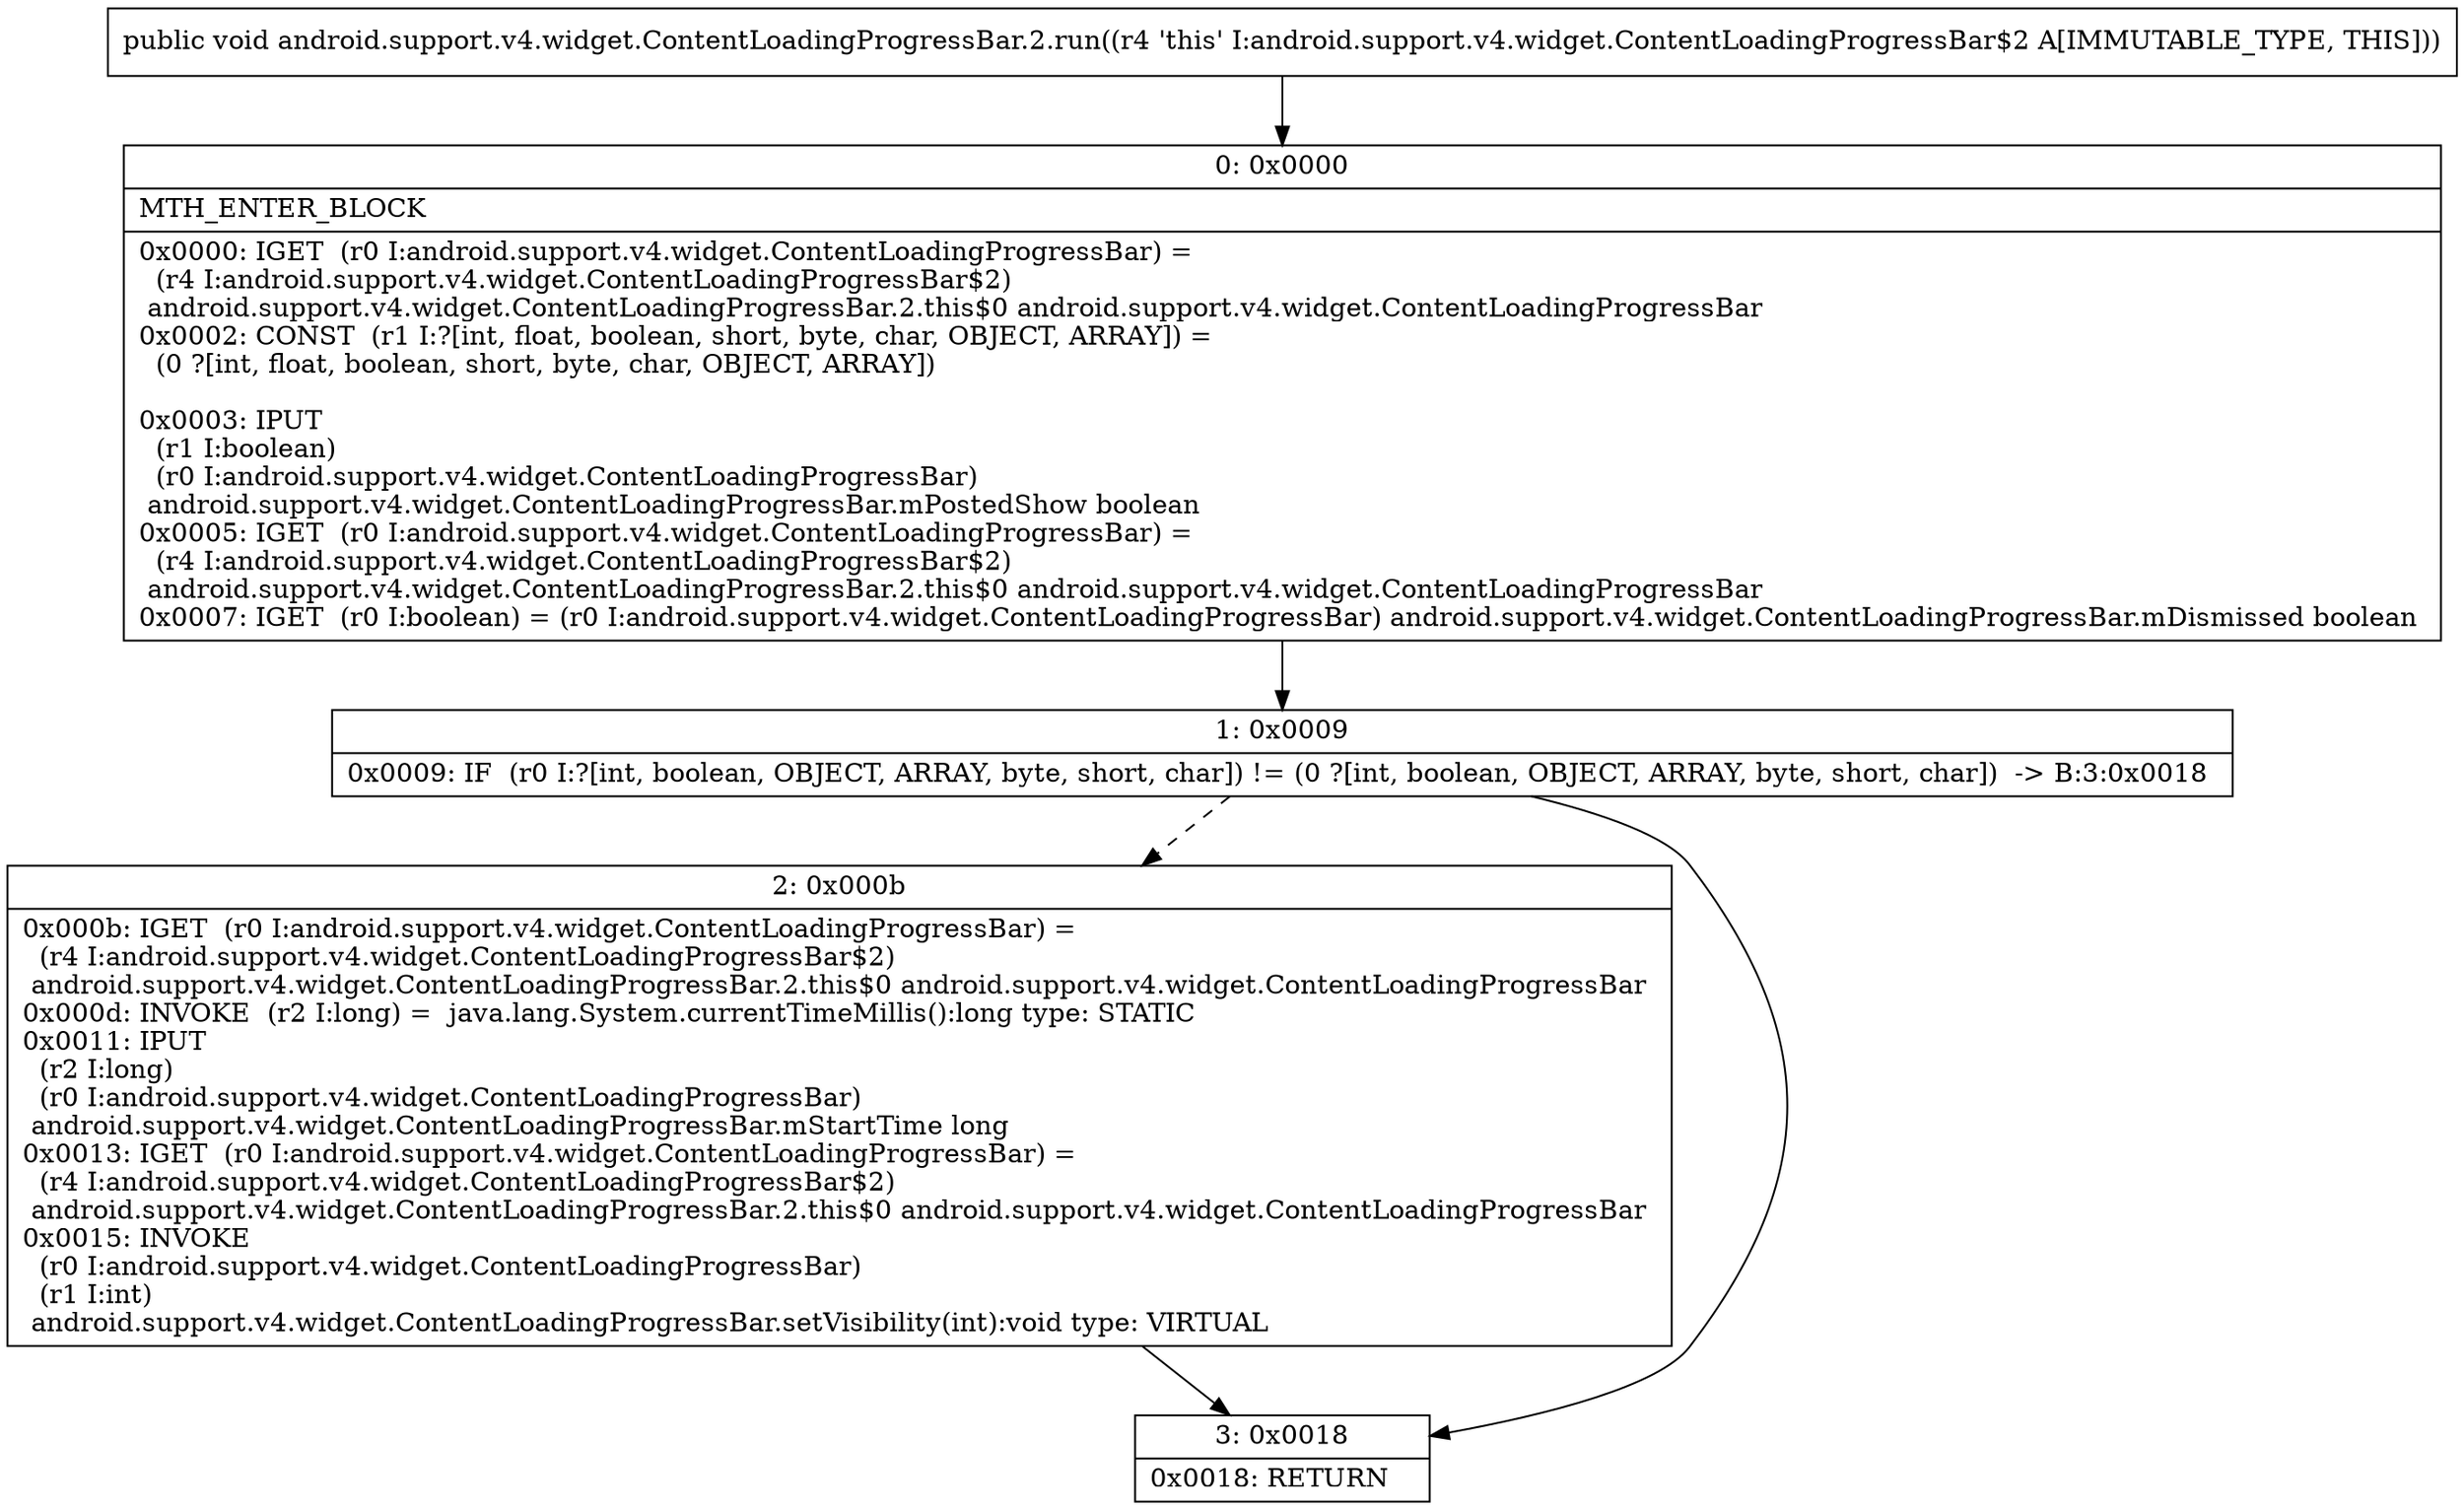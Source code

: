 digraph "CFG forandroid.support.v4.widget.ContentLoadingProgressBar.2.run()V" {
Node_0 [shape=record,label="{0\:\ 0x0000|MTH_ENTER_BLOCK\l|0x0000: IGET  (r0 I:android.support.v4.widget.ContentLoadingProgressBar) = \l  (r4 I:android.support.v4.widget.ContentLoadingProgressBar$2)\l android.support.v4.widget.ContentLoadingProgressBar.2.this$0 android.support.v4.widget.ContentLoadingProgressBar \l0x0002: CONST  (r1 I:?[int, float, boolean, short, byte, char, OBJECT, ARRAY]) = \l  (0 ?[int, float, boolean, short, byte, char, OBJECT, ARRAY])\l \l0x0003: IPUT  \l  (r1 I:boolean)\l  (r0 I:android.support.v4.widget.ContentLoadingProgressBar)\l android.support.v4.widget.ContentLoadingProgressBar.mPostedShow boolean \l0x0005: IGET  (r0 I:android.support.v4.widget.ContentLoadingProgressBar) = \l  (r4 I:android.support.v4.widget.ContentLoadingProgressBar$2)\l android.support.v4.widget.ContentLoadingProgressBar.2.this$0 android.support.v4.widget.ContentLoadingProgressBar \l0x0007: IGET  (r0 I:boolean) = (r0 I:android.support.v4.widget.ContentLoadingProgressBar) android.support.v4.widget.ContentLoadingProgressBar.mDismissed boolean \l}"];
Node_1 [shape=record,label="{1\:\ 0x0009|0x0009: IF  (r0 I:?[int, boolean, OBJECT, ARRAY, byte, short, char]) != (0 ?[int, boolean, OBJECT, ARRAY, byte, short, char])  \-\> B:3:0x0018 \l}"];
Node_2 [shape=record,label="{2\:\ 0x000b|0x000b: IGET  (r0 I:android.support.v4.widget.ContentLoadingProgressBar) = \l  (r4 I:android.support.v4.widget.ContentLoadingProgressBar$2)\l android.support.v4.widget.ContentLoadingProgressBar.2.this$0 android.support.v4.widget.ContentLoadingProgressBar \l0x000d: INVOKE  (r2 I:long) =  java.lang.System.currentTimeMillis():long type: STATIC \l0x0011: IPUT  \l  (r2 I:long)\l  (r0 I:android.support.v4.widget.ContentLoadingProgressBar)\l android.support.v4.widget.ContentLoadingProgressBar.mStartTime long \l0x0013: IGET  (r0 I:android.support.v4.widget.ContentLoadingProgressBar) = \l  (r4 I:android.support.v4.widget.ContentLoadingProgressBar$2)\l android.support.v4.widget.ContentLoadingProgressBar.2.this$0 android.support.v4.widget.ContentLoadingProgressBar \l0x0015: INVOKE  \l  (r0 I:android.support.v4.widget.ContentLoadingProgressBar)\l  (r1 I:int)\l android.support.v4.widget.ContentLoadingProgressBar.setVisibility(int):void type: VIRTUAL \l}"];
Node_3 [shape=record,label="{3\:\ 0x0018|0x0018: RETURN   \l}"];
MethodNode[shape=record,label="{public void android.support.v4.widget.ContentLoadingProgressBar.2.run((r4 'this' I:android.support.v4.widget.ContentLoadingProgressBar$2 A[IMMUTABLE_TYPE, THIS])) }"];
MethodNode -> Node_0;
Node_0 -> Node_1;
Node_1 -> Node_2[style=dashed];
Node_1 -> Node_3;
Node_2 -> Node_3;
}

